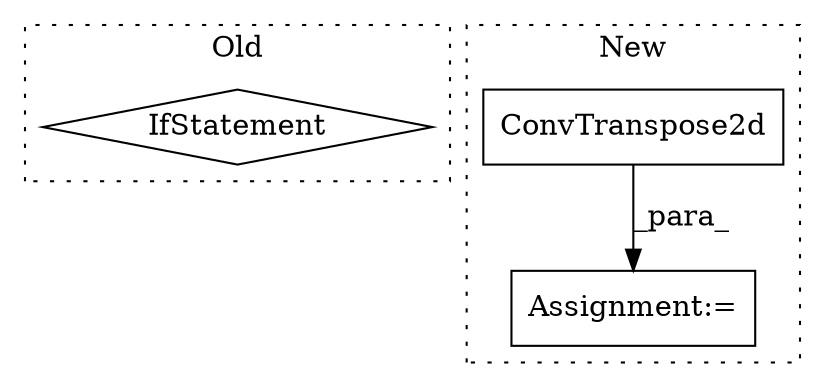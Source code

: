 digraph G {
subgraph cluster0 {
1 [label="IfStatement" a="25" s="27199,27214" l="4,2" shape="diamond"];
label = "Old";
style="dotted";
}
subgraph cluster1 {
2 [label="ConvTranspose2d" a="32" s="3655,3694" l="16,1" shape="box"];
3 [label="Assignment:=" a="7" s="3631" l="1" shape="box"];
label = "New";
style="dotted";
}
2 -> 3 [label="_para_"];
}